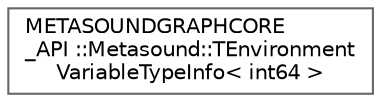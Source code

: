 digraph "Graphical Class Hierarchy"
{
 // INTERACTIVE_SVG=YES
 // LATEX_PDF_SIZE
  bgcolor="transparent";
  edge [fontname=Helvetica,fontsize=10,labelfontname=Helvetica,labelfontsize=10];
  node [fontname=Helvetica,fontsize=10,shape=box,height=0.2,width=0.4];
  rankdir="LR";
  Node0 [id="Node000000",label="METASOUNDGRAPHCORE\l_API ::Metasound::TEnvironment\lVariableTypeInfo\< int64 \>",height=0.2,width=0.4,color="grey40", fillcolor="white", style="filled",URL="$d3/d17/structMETASOUNDGRAPHCORE__API_01_1_1Metasound_1_1TEnvironmentVariableTypeInfo_3_01int64_01_4.html",tooltip=" "];
}
